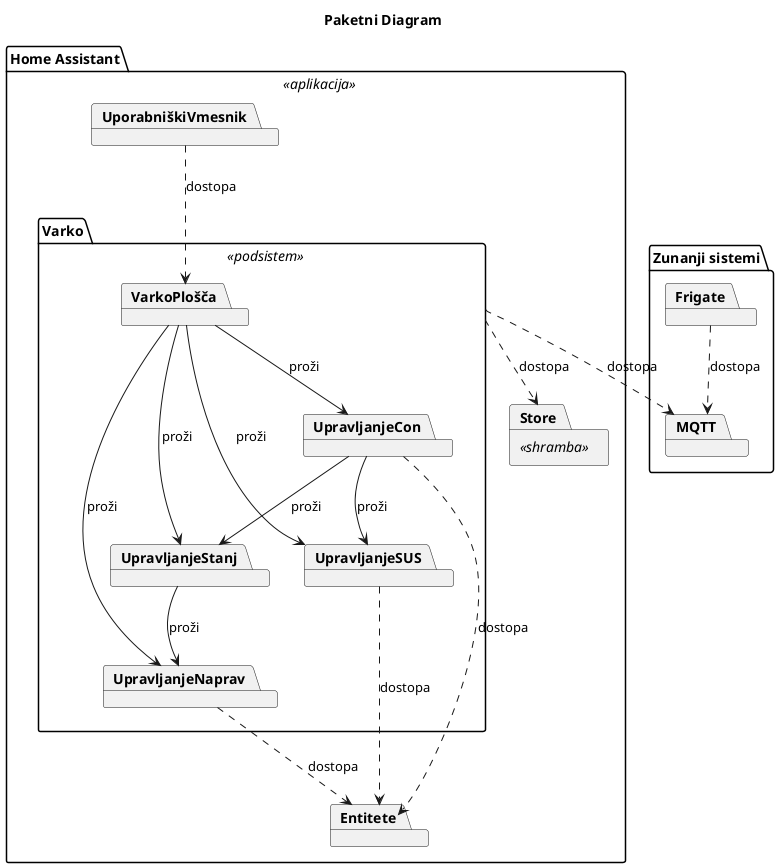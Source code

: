 @startuml
title Paketni Diagram

package "Home Assistant" <<aplikacija>> {

    package "UporabniškiVmesnik"
    package "Store" <<shramba>>
    package "Entitete"

    package "Varko" <<podsistem>> {
        package "VarkoPlošča"
        package "UpravljanjeNaprav"
        package "UpravljanjeCon"
        package "UpravljanjeSUS"
        package "UpravljanjeStanj"
    }

}

package "Zunanji sistemi" {
     package "Frigate"
     package "MQTT"
}

UporabniškiVmesnik .-> VarkoPlošča : "dostopa"
Varko .-> MQTT : "dostopa"
Frigate .-> MQTT : "dostopa"
UpravljanjeStanj --> UpravljanjeNaprav : "proži"
UpravljanjeCon --> UpravljanjeStanj : "proži"
UpravljanjeCon --> UpravljanjeSUS : "proži"
VarkoPlošča --> UpravljanjeNaprav : "proži"
VarkoPlošča --> UpravljanjeCon : "proži"
VarkoPlošča --> UpravljanjeSUS : "proži"
VarkoPlošča --> UpravljanjeStanj : "proži"
UpravljanjeNaprav .-> Entitete : "dostopa"
UpravljanjeSUS .-> Entitete : "dostopa"
UpravljanjeCon .-> Entitete : "dostopa"
Varko .-> Store : "dostopa"
@enduml

